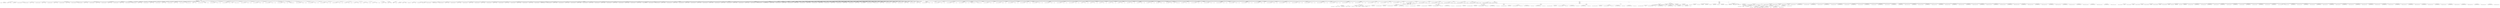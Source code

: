 digraph G {	
ranksep=.25;
	0 [label="MODULE"];
	1 [label="IDENTIFIERS:port_bus_2to1_1"];
	0 -> 1;
	2 [label="VAR_DECLARE_LIST"];
	0 -> 2;
	3 [label="VAR_DECLARE  INPUT PORT"];
	2 -> 3;
	4 [label="VAR_DECLARE  INPUT"];
	3 -> 4;
	5 [label="IDENTIFIERS:clk"];
	4 -> 5;
	16 [label="VAR_DECLARE  OUTPUT PORT"];
	2 -> 16;
	17 [label="VAR_DECLARE  OUTPUT"];
	16 -> 17;
	18 [label="IDENTIFIERS:vidin_addr_reg"];
	17 -> 18;
	19 [label="NUMBERS DEC:18"];
	17 -> 19;
	20 [label="NUMBERS DEC:0"];
	17 -> 20;
	29 [label="VAR_DECLARE  OUTPUT PORT"];
	2 -> 29;
	30 [label="VAR_DECLARE  OUTPUT"];
	29 -> 30;
	31 [label="IDENTIFIERS:svid_comp_switch"];
	30 -> 31;
	42 [label="VAR_DECLARE  OUTPUT PORT"];
	2 -> 42;
	43 [label="VAR_DECLARE  OUTPUT"];
	42 -> 43;
	44 [label="IDENTIFIERS:vidin_new_data_scld_1_2to3_left"];
	43 -> 44;
	55 [label="VAR_DECLARE  OUTPUT PORT"];
	2 -> 55;
	56 [label="VAR_DECLARE  OUTPUT"];
	55 -> 56;
	57 [label="IDENTIFIERS:vidin_data_reg_scld_1_2to3_left_rp"];
	56 -> 57;
	58 [label="NUMBERS DEC:15"];
	56 -> 58;
	59 [label="NUMBERS DEC:0"];
	56 -> 59;
	68 [label="VAR_DECLARE  OUTPUT PORT"];
	2 -> 68;
	69 [label="VAR_DECLARE  OUTPUT"];
	68 -> 69;
	70 [label="IDENTIFIERS:vidin_data_reg_scld_1_2to3_left_ip"];
	69 -> 70;
	71 [label="NUMBERS DEC:15"];
	69 -> 71;
	72 [label="NUMBERS DEC:0"];
	69 -> 72;
	81 [label="VAR_DECLARE  OUTPUT PORT"];
	2 -> 81;
	82 [label="VAR_DECLARE  OUTPUT"];
	81 -> 82;
	83 [label="IDENTIFIERS:vidin_data_reg_scld_1_2to3_left_rn"];
	82 -> 83;
	84 [label="NUMBERS DEC:15"];
	82 -> 84;
	85 [label="NUMBERS DEC:0"];
	82 -> 85;
	94 [label="VAR_DECLARE  OUTPUT PORT"];
	2 -> 94;
	95 [label="VAR_DECLARE  OUTPUT"];
	94 -> 95;
	96 [label="IDENTIFIERS:vidin_data_reg_scld_1_2to3_left_in"];
	95 -> 96;
	97 [label="NUMBERS DEC:15"];
	95 -> 97;
	98 [label="NUMBERS DEC:0"];
	95 -> 98;
	107 [label="VAR_DECLARE  OUTPUT PORT"];
	2 -> 107;
	108 [label="VAR_DECLARE  OUTPUT"];
	107 -> 108;
	109 [label="IDENTIFIERS:vidin_new_data_scld_2_2to3_left"];
	108 -> 109;
	120 [label="VAR_DECLARE  OUTPUT PORT"];
	2 -> 120;
	121 [label="VAR_DECLARE  OUTPUT"];
	120 -> 121;
	122 [label="IDENTIFIERS:vidin_data_reg_scld_2_2to3_left_rp"];
	121 -> 122;
	123 [label="NUMBERS DEC:15"];
	121 -> 123;
	124 [label="NUMBERS DEC:0"];
	121 -> 124;
	133 [label="VAR_DECLARE  OUTPUT PORT"];
	2 -> 133;
	134 [label="VAR_DECLARE  OUTPUT"];
	133 -> 134;
	135 [label="IDENTIFIERS:vidin_data_reg_scld_2_2to3_left_ip"];
	134 -> 135;
	136 [label="NUMBERS DEC:15"];
	134 -> 136;
	137 [label="NUMBERS DEC:0"];
	134 -> 137;
	146 [label="VAR_DECLARE  OUTPUT PORT"];
	2 -> 146;
	147 [label="VAR_DECLARE  OUTPUT"];
	146 -> 147;
	148 [label="IDENTIFIERS:vidin_data_reg_scld_2_2to3_left_rn"];
	147 -> 148;
	149 [label="NUMBERS DEC:15"];
	147 -> 149;
	150 [label="NUMBERS DEC:0"];
	147 -> 150;
	159 [label="VAR_DECLARE  OUTPUT PORT"];
	2 -> 159;
	160 [label="VAR_DECLARE  OUTPUT"];
	159 -> 160;
	161 [label="IDENTIFIERS:vidin_data_reg_scld_2_2to3_left_in"];
	160 -> 161;
	162 [label="NUMBERS DEC:15"];
	160 -> 162;
	163 [label="NUMBERS DEC:0"];
	160 -> 163;
	172 [label="VAR_DECLARE  OUTPUT PORT"];
	2 -> 172;
	173 [label="VAR_DECLARE  OUTPUT"];
	172 -> 173;
	174 [label="IDENTIFIERS:vidin_new_data_scld_4_2to3_left"];
	173 -> 174;
	185 [label="VAR_DECLARE  OUTPUT PORT"];
	2 -> 185;
	186 [label="VAR_DECLARE  OUTPUT"];
	185 -> 186;
	187 [label="IDENTIFIERS:vidin_data_reg_scld_4_2to3_left_rp"];
	186 -> 187;
	188 [label="NUMBERS DEC:15"];
	186 -> 188;
	189 [label="NUMBERS DEC:0"];
	186 -> 189;
	198 [label="VAR_DECLARE  OUTPUT PORT"];
	2 -> 198;
	199 [label="VAR_DECLARE  OUTPUT"];
	198 -> 199;
	200 [label="IDENTIFIERS:vidin_data_reg_scld_4_2to3_left_ip"];
	199 -> 200;
	201 [label="NUMBERS DEC:15"];
	199 -> 201;
	202 [label="NUMBERS DEC:0"];
	199 -> 202;
	211 [label="VAR_DECLARE  OUTPUT PORT"];
	2 -> 211;
	212 [label="VAR_DECLARE  OUTPUT"];
	211 -> 212;
	213 [label="IDENTIFIERS:vidin_data_reg_scld_4_2to3_left_rn"];
	212 -> 213;
	214 [label="NUMBERS DEC:15"];
	212 -> 214;
	215 [label="NUMBERS DEC:0"];
	212 -> 215;
	224 [label="VAR_DECLARE  OUTPUT PORT"];
	2 -> 224;
	225 [label="VAR_DECLARE  OUTPUT"];
	224 -> 225;
	226 [label="IDENTIFIERS:vidin_data_reg_scld_4_2to3_left_in"];
	225 -> 226;
	227 [label="NUMBERS DEC:15"];
	225 -> 227;
	228 [label="NUMBERS DEC:0"];
	225 -> 228;
	237 [label="VAR_DECLARE  OUTPUT PORT"];
	2 -> 237;
	238 [label="VAR_DECLARE  OUTPUT"];
	237 -> 238;
	239 [label="IDENTIFIERS:vidin_new_data_scld_1_2to3_right"];
	238 -> 239;
	250 [label="VAR_DECLARE  OUTPUT PORT"];
	2 -> 250;
	251 [label="VAR_DECLARE  OUTPUT"];
	250 -> 251;
	252 [label="IDENTIFIERS:vidin_data_reg_scld_1_2to3_right_rp"];
	251 -> 252;
	253 [label="NUMBERS DEC:15"];
	251 -> 253;
	254 [label="NUMBERS DEC:0"];
	251 -> 254;
	263 [label="VAR_DECLARE  OUTPUT PORT"];
	2 -> 263;
	264 [label="VAR_DECLARE  OUTPUT"];
	263 -> 264;
	265 [label="IDENTIFIERS:vidin_data_reg_scld_1_2to3_right_ip"];
	264 -> 265;
	266 [label="NUMBERS DEC:15"];
	264 -> 266;
	267 [label="NUMBERS DEC:0"];
	264 -> 267;
	276 [label="VAR_DECLARE  OUTPUT PORT"];
	2 -> 276;
	277 [label="VAR_DECLARE  OUTPUT"];
	276 -> 277;
	278 [label="IDENTIFIERS:vidin_data_reg_scld_1_2to3_right_rn"];
	277 -> 278;
	279 [label="NUMBERS DEC:15"];
	277 -> 279;
	280 [label="NUMBERS DEC:0"];
	277 -> 280;
	289 [label="VAR_DECLARE  OUTPUT PORT"];
	2 -> 289;
	290 [label="VAR_DECLARE  OUTPUT"];
	289 -> 290;
	291 [label="IDENTIFIERS:vidin_data_reg_scld_1_2to3_right_in"];
	290 -> 291;
	292 [label="NUMBERS DEC:15"];
	290 -> 292;
	293 [label="NUMBERS DEC:0"];
	290 -> 293;
	302 [label="VAR_DECLARE  OUTPUT PORT"];
	2 -> 302;
	303 [label="VAR_DECLARE  OUTPUT"];
	302 -> 303;
	304 [label="IDENTIFIERS:vidin_new_data_scld_2_2to3_right"];
	303 -> 304;
	315 [label="VAR_DECLARE  OUTPUT PORT"];
	2 -> 315;
	316 [label="VAR_DECLARE  OUTPUT"];
	315 -> 316;
	317 [label="IDENTIFIERS:vidin_data_reg_scld_2_2to3_right_rp"];
	316 -> 317;
	318 [label="NUMBERS DEC:15"];
	316 -> 318;
	319 [label="NUMBERS DEC:0"];
	316 -> 319;
	328 [label="VAR_DECLARE  OUTPUT PORT"];
	2 -> 328;
	329 [label="VAR_DECLARE  OUTPUT"];
	328 -> 329;
	330 [label="IDENTIFIERS:vidin_data_reg_scld_2_2to3_right_ip"];
	329 -> 330;
	331 [label="NUMBERS DEC:15"];
	329 -> 331;
	332 [label="NUMBERS DEC:0"];
	329 -> 332;
	341 [label="VAR_DECLARE  OUTPUT PORT"];
	2 -> 341;
	342 [label="VAR_DECLARE  OUTPUT"];
	341 -> 342;
	343 [label="IDENTIFIERS:vidin_data_reg_scld_2_2to3_right_rn"];
	342 -> 343;
	344 [label="NUMBERS DEC:15"];
	342 -> 344;
	345 [label="NUMBERS DEC:0"];
	342 -> 345;
	354 [label="VAR_DECLARE  OUTPUT PORT"];
	2 -> 354;
	355 [label="VAR_DECLARE  OUTPUT"];
	354 -> 355;
	356 [label="IDENTIFIERS:vidin_data_reg_scld_2_2to3_right_in"];
	355 -> 356;
	357 [label="NUMBERS DEC:15"];
	355 -> 357;
	358 [label="NUMBERS DEC:0"];
	355 -> 358;
	367 [label="VAR_DECLARE  OUTPUT PORT"];
	2 -> 367;
	368 [label="VAR_DECLARE  OUTPUT"];
	367 -> 368;
	369 [label="IDENTIFIERS:vidin_new_data_scld_4_2to3_right"];
	368 -> 369;
	380 [label="VAR_DECLARE  OUTPUT PORT"];
	2 -> 380;
	381 [label="VAR_DECLARE  OUTPUT"];
	380 -> 381;
	382 [label="IDENTIFIERS:vidin_data_reg_scld_4_2to3_right_rp"];
	381 -> 382;
	383 [label="NUMBERS DEC:15"];
	381 -> 383;
	384 [label="NUMBERS DEC:0"];
	381 -> 384;
	393 [label="VAR_DECLARE  OUTPUT PORT"];
	2 -> 393;
	394 [label="VAR_DECLARE  OUTPUT"];
	393 -> 394;
	395 [label="IDENTIFIERS:vidin_data_reg_scld_4_2to3_right_ip"];
	394 -> 395;
	396 [label="NUMBERS DEC:15"];
	394 -> 396;
	397 [label="NUMBERS DEC:0"];
	394 -> 397;
	406 [label="VAR_DECLARE  OUTPUT PORT"];
	2 -> 406;
	407 [label="VAR_DECLARE  OUTPUT"];
	406 -> 407;
	408 [label="IDENTIFIERS:vidin_data_reg_scld_4_2to3_right_rn"];
	407 -> 408;
	409 [label="NUMBERS DEC:15"];
	407 -> 409;
	410 [label="NUMBERS DEC:0"];
	407 -> 410;
	419 [label="VAR_DECLARE  OUTPUT PORT"];
	2 -> 419;
	420 [label="VAR_DECLARE  OUTPUT"];
	419 -> 420;
	421 [label="IDENTIFIERS:vidin_data_reg_scld_4_2to3_right_in"];
	420 -> 421;
	422 [label="NUMBERS DEC:15"];
	420 -> 422;
	423 [label="NUMBERS DEC:0"];
	420 -> 423;
	432 [label="VAR_DECLARE  INPUT PORT"];
	2 -> 432;
	433 [label="VAR_DECLARE  INPUT"];
	432 -> 433;
	434 [label="IDENTIFIERS:bus_word_3"];
	433 -> 434;
	435 [label="NUMBERS DEC:15"];
	433 -> 435;
	436 [label="NUMBERS DEC:0"];
	433 -> 436;
	445 [label="VAR_DECLARE  INPUT PORT"];
	2 -> 445;
	446 [label="VAR_DECLARE  INPUT"];
	445 -> 446;
	447 [label="IDENTIFIERS:bus_word_4"];
	446 -> 447;
	448 [label="NUMBERS DEC:15"];
	446 -> 448;
	449 [label="NUMBERS DEC:0"];
	446 -> 449;
	458 [label="VAR_DECLARE  INPUT PORT"];
	2 -> 458;
	459 [label="VAR_DECLARE  INPUT"];
	458 -> 459;
	460 [label="IDENTIFIERS:bus_word_5"];
	459 -> 460;
	461 [label="NUMBERS DEC:15"];
	459 -> 461;
	462 [label="NUMBERS DEC:0"];
	459 -> 462;
	471 [label="VAR_DECLARE  INPUT PORT"];
	2 -> 471;
	472 [label="VAR_DECLARE  INPUT"];
	471 -> 472;
	473 [label="IDENTIFIERS:bus_word_6"];
	472 -> 473;
	474 [label="NUMBERS DEC:15"];
	472 -> 474;
	475 [label="NUMBERS DEC:0"];
	472 -> 475;
	484 [label="VAR_DECLARE  INPUT PORT"];
	2 -> 484;
	485 [label="VAR_DECLARE  INPUT"];
	484 -> 485;
	486 [label="IDENTIFIERS:counter_out"];
	485 -> 486;
	487 [label="NUMBERS DEC:2"];
	485 -> 487;
	488 [label="NUMBERS DEC:0"];
	485 -> 488;
	497 [label="VAR_DECLARE  INPUT PORT"];
	2 -> 497;
	498 [label="VAR_DECLARE  INPUT"];
	497 -> 498;
	499 [label="IDENTIFIERS:rst"];
	498 -> 499;
	510 [label="MODULE_ITEMS"];
	0 -> 510;
	511 [label="VAR_DECLARE_LIST"];
	510 -> 511;
	512 [label="VAR_DECLARE  INPUT"];
	511 -> 512;
	513 [label="IDENTIFIERS:clk"];
	512 -> 513;
	519 [label="VAR_DECLARE_LIST"];
	510 -> 519;
	520 [label="VAR_DECLARE  INPUT"];
	519 -> 520;
	521 [label="IDENTIFIERS:rst"];
	520 -> 521;
	527 [label="VAR_DECLARE_LIST"];
	510 -> 527;
	528 [label="VAR_DECLARE  OUTPUT"];
	527 -> 528;
	529 [label="IDENTIFIERS:vidin_addr_reg"];
	528 -> 529;
	530 [label="NUMBERS DEC:18"];
	528 -> 530;
	531 [label="NUMBERS DEC:0"];
	528 -> 531;
	535 [label="VAR_DECLARE_LIST"];
	510 -> 535;
	536 [label="VAR_DECLARE  REG"];
	535 -> 536;
	537 [label="IDENTIFIERS:vidin_addr_reg"];
	536 -> 537;
	538 [label="NUMBERS DEC:18"];
	536 -> 538;
	539 [label="NUMBERS DEC:0"];
	536 -> 539;
	543 [label="VAR_DECLARE_LIST"];
	510 -> 543;
	544 [label="VAR_DECLARE  OUTPUT"];
	543 -> 544;
	545 [label="IDENTIFIERS:svid_comp_switch"];
	544 -> 545;
	551 [label="VAR_DECLARE_LIST"];
	510 -> 551;
	552 [label="VAR_DECLARE  REG"];
	551 -> 552;
	553 [label="IDENTIFIERS:svid_comp_switch"];
	552 -> 553;
	559 [label="VAR_DECLARE_LIST"];
	510 -> 559;
	560 [label="VAR_DECLARE  OUTPUT"];
	559 -> 560;
	561 [label="IDENTIFIERS:vidin_new_data_scld_1_2to3_left"];
	560 -> 561;
	567 [label="VAR_DECLARE_LIST"];
	510 -> 567;
	568 [label="VAR_DECLARE  REG"];
	567 -> 568;
	569 [label="IDENTIFIERS:vidin_new_data_scld_1_2to3_left"];
	568 -> 569;
	575 [label="VAR_DECLARE_LIST"];
	510 -> 575;
	576 [label="VAR_DECLARE  OUTPUT"];
	575 -> 576;
	577 [label="IDENTIFIERS:vidin_data_reg_scld_1_2to3_left_rp"];
	576 -> 577;
	578 [label="NUMBERS DEC:15"];
	576 -> 578;
	579 [label="NUMBERS DEC:0"];
	576 -> 579;
	583 [label="VAR_DECLARE_LIST"];
	510 -> 583;
	584 [label="VAR_DECLARE  REG"];
	583 -> 584;
	585 [label="IDENTIFIERS:vidin_data_reg_scld_1_2to3_left_rp"];
	584 -> 585;
	586 [label="NUMBERS DEC:15"];
	584 -> 586;
	587 [label="NUMBERS DEC:0"];
	584 -> 587;
	591 [label="VAR_DECLARE_LIST"];
	510 -> 591;
	592 [label="VAR_DECLARE  OUTPUT"];
	591 -> 592;
	593 [label="IDENTIFIERS:vidin_data_reg_scld_1_2to3_left_ip"];
	592 -> 593;
	594 [label="NUMBERS DEC:15"];
	592 -> 594;
	595 [label="NUMBERS DEC:0"];
	592 -> 595;
	599 [label="VAR_DECLARE_LIST"];
	510 -> 599;
	600 [label="VAR_DECLARE  REG"];
	599 -> 600;
	601 [label="IDENTIFIERS:vidin_data_reg_scld_1_2to3_left_ip"];
	600 -> 601;
	602 [label="NUMBERS DEC:15"];
	600 -> 602;
	603 [label="NUMBERS DEC:0"];
	600 -> 603;
	607 [label="VAR_DECLARE_LIST"];
	510 -> 607;
	608 [label="VAR_DECLARE  OUTPUT"];
	607 -> 608;
	609 [label="IDENTIFIERS:vidin_data_reg_scld_1_2to3_left_rn"];
	608 -> 609;
	610 [label="NUMBERS DEC:15"];
	608 -> 610;
	611 [label="NUMBERS DEC:0"];
	608 -> 611;
	615 [label="VAR_DECLARE_LIST"];
	510 -> 615;
	616 [label="VAR_DECLARE  REG"];
	615 -> 616;
	617 [label="IDENTIFIERS:vidin_data_reg_scld_1_2to3_left_rn"];
	616 -> 617;
	618 [label="NUMBERS DEC:15"];
	616 -> 618;
	619 [label="NUMBERS DEC:0"];
	616 -> 619;
	623 [label="VAR_DECLARE_LIST"];
	510 -> 623;
	624 [label="VAR_DECLARE  OUTPUT"];
	623 -> 624;
	625 [label="IDENTIFIERS:vidin_data_reg_scld_1_2to3_left_in"];
	624 -> 625;
	626 [label="NUMBERS DEC:15"];
	624 -> 626;
	627 [label="NUMBERS DEC:0"];
	624 -> 627;
	631 [label="VAR_DECLARE_LIST"];
	510 -> 631;
	632 [label="VAR_DECLARE  REG"];
	631 -> 632;
	633 [label="IDENTIFIERS:vidin_data_reg_scld_1_2to3_left_in"];
	632 -> 633;
	634 [label="NUMBERS DEC:15"];
	632 -> 634;
	635 [label="NUMBERS DEC:0"];
	632 -> 635;
	639 [label="VAR_DECLARE_LIST"];
	510 -> 639;
	640 [label="VAR_DECLARE  OUTPUT"];
	639 -> 640;
	641 [label="IDENTIFIERS:vidin_new_data_scld_2_2to3_left"];
	640 -> 641;
	647 [label="VAR_DECLARE_LIST"];
	510 -> 647;
	648 [label="VAR_DECLARE  REG"];
	647 -> 648;
	649 [label="IDENTIFIERS:vidin_new_data_scld_2_2to3_left"];
	648 -> 649;
	655 [label="VAR_DECLARE_LIST"];
	510 -> 655;
	656 [label="VAR_DECLARE  OUTPUT"];
	655 -> 656;
	657 [label="IDENTIFIERS:vidin_data_reg_scld_2_2to3_left_rp"];
	656 -> 657;
	658 [label="NUMBERS DEC:15"];
	656 -> 658;
	659 [label="NUMBERS DEC:0"];
	656 -> 659;
	663 [label="VAR_DECLARE_LIST"];
	510 -> 663;
	664 [label="VAR_DECLARE  REG"];
	663 -> 664;
	665 [label="IDENTIFIERS:vidin_data_reg_scld_2_2to3_left_rp"];
	664 -> 665;
	666 [label="NUMBERS DEC:15"];
	664 -> 666;
	667 [label="NUMBERS DEC:0"];
	664 -> 667;
	671 [label="VAR_DECLARE_LIST"];
	510 -> 671;
	672 [label="VAR_DECLARE  OUTPUT"];
	671 -> 672;
	673 [label="IDENTIFIERS:vidin_data_reg_scld_2_2to3_left_ip"];
	672 -> 673;
	674 [label="NUMBERS DEC:15"];
	672 -> 674;
	675 [label="NUMBERS DEC:0"];
	672 -> 675;
	679 [label="VAR_DECLARE_LIST"];
	510 -> 679;
	680 [label="VAR_DECLARE  REG"];
	679 -> 680;
	681 [label="IDENTIFIERS:vidin_data_reg_scld_2_2to3_left_ip"];
	680 -> 681;
	682 [label="NUMBERS DEC:15"];
	680 -> 682;
	683 [label="NUMBERS DEC:0"];
	680 -> 683;
	687 [label="VAR_DECLARE_LIST"];
	510 -> 687;
	688 [label="VAR_DECLARE  OUTPUT"];
	687 -> 688;
	689 [label="IDENTIFIERS:vidin_data_reg_scld_2_2to3_left_rn"];
	688 -> 689;
	690 [label="NUMBERS DEC:15"];
	688 -> 690;
	691 [label="NUMBERS DEC:0"];
	688 -> 691;
	695 [label="VAR_DECLARE_LIST"];
	510 -> 695;
	696 [label="VAR_DECLARE  REG"];
	695 -> 696;
	697 [label="IDENTIFIERS:vidin_data_reg_scld_2_2to3_left_rn"];
	696 -> 697;
	698 [label="NUMBERS DEC:15"];
	696 -> 698;
	699 [label="NUMBERS DEC:0"];
	696 -> 699;
	703 [label="VAR_DECLARE_LIST"];
	510 -> 703;
	704 [label="VAR_DECLARE  OUTPUT"];
	703 -> 704;
	705 [label="IDENTIFIERS:vidin_data_reg_scld_2_2to3_left_in"];
	704 -> 705;
	706 [label="NUMBERS DEC:15"];
	704 -> 706;
	707 [label="NUMBERS DEC:0"];
	704 -> 707;
	711 [label="VAR_DECLARE_LIST"];
	510 -> 711;
	712 [label="VAR_DECLARE  REG"];
	711 -> 712;
	713 [label="IDENTIFIERS:vidin_data_reg_scld_2_2to3_left_in"];
	712 -> 713;
	714 [label="NUMBERS DEC:15"];
	712 -> 714;
	715 [label="NUMBERS DEC:0"];
	712 -> 715;
	719 [label="VAR_DECLARE_LIST"];
	510 -> 719;
	720 [label="VAR_DECLARE  OUTPUT"];
	719 -> 720;
	721 [label="IDENTIFIERS:vidin_new_data_scld_4_2to3_left"];
	720 -> 721;
	727 [label="VAR_DECLARE_LIST"];
	510 -> 727;
	728 [label="VAR_DECLARE  REG"];
	727 -> 728;
	729 [label="IDENTIFIERS:vidin_new_data_scld_4_2to3_left"];
	728 -> 729;
	735 [label="VAR_DECLARE_LIST"];
	510 -> 735;
	736 [label="VAR_DECLARE  OUTPUT"];
	735 -> 736;
	737 [label="IDENTIFIERS:vidin_data_reg_scld_4_2to3_left_rp"];
	736 -> 737;
	738 [label="NUMBERS DEC:15"];
	736 -> 738;
	739 [label="NUMBERS DEC:0"];
	736 -> 739;
	743 [label="VAR_DECLARE_LIST"];
	510 -> 743;
	744 [label="VAR_DECLARE  REG"];
	743 -> 744;
	745 [label="IDENTIFIERS:vidin_data_reg_scld_4_2to3_left_rp"];
	744 -> 745;
	746 [label="NUMBERS DEC:15"];
	744 -> 746;
	747 [label="NUMBERS DEC:0"];
	744 -> 747;
	751 [label="VAR_DECLARE_LIST"];
	510 -> 751;
	752 [label="VAR_DECLARE  OUTPUT"];
	751 -> 752;
	753 [label="IDENTIFIERS:vidin_data_reg_scld_4_2to3_left_ip"];
	752 -> 753;
	754 [label="NUMBERS DEC:15"];
	752 -> 754;
	755 [label="NUMBERS DEC:0"];
	752 -> 755;
	759 [label="VAR_DECLARE_LIST"];
	510 -> 759;
	760 [label="VAR_DECLARE  REG"];
	759 -> 760;
	761 [label="IDENTIFIERS:vidin_data_reg_scld_4_2to3_left_ip"];
	760 -> 761;
	762 [label="NUMBERS DEC:15"];
	760 -> 762;
	763 [label="NUMBERS DEC:0"];
	760 -> 763;
	767 [label="VAR_DECLARE_LIST"];
	510 -> 767;
	768 [label="VAR_DECLARE  OUTPUT"];
	767 -> 768;
	769 [label="IDENTIFIERS:vidin_data_reg_scld_4_2to3_left_rn"];
	768 -> 769;
	770 [label="NUMBERS DEC:15"];
	768 -> 770;
	771 [label="NUMBERS DEC:0"];
	768 -> 771;
	775 [label="VAR_DECLARE_LIST"];
	510 -> 775;
	776 [label="VAR_DECLARE  REG"];
	775 -> 776;
	777 [label="IDENTIFIERS:vidin_data_reg_scld_4_2to3_left_rn"];
	776 -> 777;
	778 [label="NUMBERS DEC:15"];
	776 -> 778;
	779 [label="NUMBERS DEC:0"];
	776 -> 779;
	783 [label="VAR_DECLARE_LIST"];
	510 -> 783;
	784 [label="VAR_DECLARE  OUTPUT"];
	783 -> 784;
	785 [label="IDENTIFIERS:vidin_data_reg_scld_4_2to3_left_in"];
	784 -> 785;
	786 [label="NUMBERS DEC:15"];
	784 -> 786;
	787 [label="NUMBERS DEC:0"];
	784 -> 787;
	791 [label="VAR_DECLARE_LIST"];
	510 -> 791;
	792 [label="VAR_DECLARE  REG"];
	791 -> 792;
	793 [label="IDENTIFIERS:vidin_data_reg_scld_4_2to3_left_in"];
	792 -> 793;
	794 [label="NUMBERS DEC:15"];
	792 -> 794;
	795 [label="NUMBERS DEC:0"];
	792 -> 795;
	799 [label="VAR_DECLARE_LIST"];
	510 -> 799;
	800 [label="VAR_DECLARE  OUTPUT"];
	799 -> 800;
	801 [label="IDENTIFIERS:vidin_new_data_scld_1_2to3_right"];
	800 -> 801;
	807 [label="VAR_DECLARE_LIST"];
	510 -> 807;
	808 [label="VAR_DECLARE  REG"];
	807 -> 808;
	809 [label="IDENTIFIERS:vidin_new_data_scld_1_2to3_right"];
	808 -> 809;
	815 [label="VAR_DECLARE_LIST"];
	510 -> 815;
	816 [label="VAR_DECLARE  OUTPUT"];
	815 -> 816;
	817 [label="IDENTIFIERS:vidin_data_reg_scld_1_2to3_right_rp"];
	816 -> 817;
	818 [label="NUMBERS DEC:15"];
	816 -> 818;
	819 [label="NUMBERS DEC:0"];
	816 -> 819;
	823 [label="VAR_DECLARE_LIST"];
	510 -> 823;
	824 [label="VAR_DECLARE  REG"];
	823 -> 824;
	825 [label="IDENTIFIERS:vidin_data_reg_scld_1_2to3_right_rp"];
	824 -> 825;
	826 [label="NUMBERS DEC:15"];
	824 -> 826;
	827 [label="NUMBERS DEC:0"];
	824 -> 827;
	831 [label="VAR_DECLARE_LIST"];
	510 -> 831;
	832 [label="VAR_DECLARE  OUTPUT"];
	831 -> 832;
	833 [label="IDENTIFIERS:vidin_data_reg_scld_1_2to3_right_ip"];
	832 -> 833;
	834 [label="NUMBERS DEC:15"];
	832 -> 834;
	835 [label="NUMBERS DEC:0"];
	832 -> 835;
	839 [label="VAR_DECLARE_LIST"];
	510 -> 839;
	840 [label="VAR_DECLARE  REG"];
	839 -> 840;
	841 [label="IDENTIFIERS:vidin_data_reg_scld_1_2to3_right_ip"];
	840 -> 841;
	842 [label="NUMBERS DEC:15"];
	840 -> 842;
	843 [label="NUMBERS DEC:0"];
	840 -> 843;
	847 [label="VAR_DECLARE_LIST"];
	510 -> 847;
	848 [label="VAR_DECLARE  OUTPUT"];
	847 -> 848;
	849 [label="IDENTIFIERS:vidin_data_reg_scld_1_2to3_right_rn"];
	848 -> 849;
	850 [label="NUMBERS DEC:15"];
	848 -> 850;
	851 [label="NUMBERS DEC:0"];
	848 -> 851;
	855 [label="VAR_DECLARE_LIST"];
	510 -> 855;
	856 [label="VAR_DECLARE  REG"];
	855 -> 856;
	857 [label="IDENTIFIERS:vidin_data_reg_scld_1_2to3_right_rn"];
	856 -> 857;
	858 [label="NUMBERS DEC:15"];
	856 -> 858;
	859 [label="NUMBERS DEC:0"];
	856 -> 859;
	863 [label="VAR_DECLARE_LIST"];
	510 -> 863;
	864 [label="VAR_DECLARE  OUTPUT"];
	863 -> 864;
	865 [label="IDENTIFIERS:vidin_data_reg_scld_1_2to3_right_in"];
	864 -> 865;
	866 [label="NUMBERS DEC:15"];
	864 -> 866;
	867 [label="NUMBERS DEC:0"];
	864 -> 867;
	871 [label="VAR_DECLARE_LIST"];
	510 -> 871;
	872 [label="VAR_DECLARE  REG"];
	871 -> 872;
	873 [label="IDENTIFIERS:vidin_data_reg_scld_1_2to3_right_in"];
	872 -> 873;
	874 [label="NUMBERS DEC:15"];
	872 -> 874;
	875 [label="NUMBERS DEC:0"];
	872 -> 875;
	879 [label="VAR_DECLARE_LIST"];
	510 -> 879;
	880 [label="VAR_DECLARE  OUTPUT"];
	879 -> 880;
	881 [label="IDENTIFIERS:vidin_new_data_scld_2_2to3_right"];
	880 -> 881;
	887 [label="VAR_DECLARE_LIST"];
	510 -> 887;
	888 [label="VAR_DECLARE  REG"];
	887 -> 888;
	889 [label="IDENTIFIERS:vidin_new_data_scld_2_2to3_right"];
	888 -> 889;
	895 [label="VAR_DECLARE_LIST"];
	510 -> 895;
	896 [label="VAR_DECLARE  OUTPUT"];
	895 -> 896;
	897 [label="IDENTIFIERS:vidin_data_reg_scld_2_2to3_right_rp"];
	896 -> 897;
	898 [label="NUMBERS DEC:15"];
	896 -> 898;
	899 [label="NUMBERS DEC:0"];
	896 -> 899;
	903 [label="VAR_DECLARE_LIST"];
	510 -> 903;
	904 [label="VAR_DECLARE  REG"];
	903 -> 904;
	905 [label="IDENTIFIERS:vidin_data_reg_scld_2_2to3_right_rp"];
	904 -> 905;
	906 [label="NUMBERS DEC:15"];
	904 -> 906;
	907 [label="NUMBERS DEC:0"];
	904 -> 907;
	911 [label="VAR_DECLARE_LIST"];
	510 -> 911;
	912 [label="VAR_DECLARE  OUTPUT"];
	911 -> 912;
	913 [label="IDENTIFIERS:vidin_data_reg_scld_2_2to3_right_ip"];
	912 -> 913;
	914 [label="NUMBERS DEC:15"];
	912 -> 914;
	915 [label="NUMBERS DEC:0"];
	912 -> 915;
	919 [label="VAR_DECLARE_LIST"];
	510 -> 919;
	920 [label="VAR_DECLARE  REG"];
	919 -> 920;
	921 [label="IDENTIFIERS:vidin_data_reg_scld_2_2to3_right_ip"];
	920 -> 921;
	922 [label="NUMBERS DEC:15"];
	920 -> 922;
	923 [label="NUMBERS DEC:0"];
	920 -> 923;
	927 [label="VAR_DECLARE_LIST"];
	510 -> 927;
	928 [label="VAR_DECLARE  OUTPUT"];
	927 -> 928;
	929 [label="IDENTIFIERS:vidin_data_reg_scld_2_2to3_right_rn"];
	928 -> 929;
	930 [label="NUMBERS DEC:15"];
	928 -> 930;
	931 [label="NUMBERS DEC:0"];
	928 -> 931;
	935 [label="VAR_DECLARE_LIST"];
	510 -> 935;
	936 [label="VAR_DECLARE  REG"];
	935 -> 936;
	937 [label="IDENTIFIERS:vidin_data_reg_scld_2_2to3_right_rn"];
	936 -> 937;
	938 [label="NUMBERS DEC:15"];
	936 -> 938;
	939 [label="NUMBERS DEC:0"];
	936 -> 939;
	943 [label="VAR_DECLARE_LIST"];
	510 -> 943;
	944 [label="VAR_DECLARE  OUTPUT"];
	943 -> 944;
	945 [label="IDENTIFIERS:vidin_data_reg_scld_2_2to3_right_in"];
	944 -> 945;
	946 [label="NUMBERS DEC:15"];
	944 -> 946;
	947 [label="NUMBERS DEC:0"];
	944 -> 947;
	951 [label="VAR_DECLARE_LIST"];
	510 -> 951;
	952 [label="VAR_DECLARE  REG"];
	951 -> 952;
	953 [label="IDENTIFIERS:vidin_data_reg_scld_2_2to3_right_in"];
	952 -> 953;
	954 [label="NUMBERS DEC:15"];
	952 -> 954;
	955 [label="NUMBERS DEC:0"];
	952 -> 955;
	959 [label="VAR_DECLARE_LIST"];
	510 -> 959;
	960 [label="VAR_DECLARE  OUTPUT"];
	959 -> 960;
	961 [label="IDENTIFIERS:vidin_new_data_scld_4_2to3_right"];
	960 -> 961;
	967 [label="VAR_DECLARE_LIST"];
	510 -> 967;
	968 [label="VAR_DECLARE  REG"];
	967 -> 968;
	969 [label="IDENTIFIERS:vidin_new_data_scld_4_2to3_right"];
	968 -> 969;
	975 [label="VAR_DECLARE_LIST"];
	510 -> 975;
	976 [label="VAR_DECLARE  OUTPUT"];
	975 -> 976;
	977 [label="IDENTIFIERS:vidin_data_reg_scld_4_2to3_right_rp"];
	976 -> 977;
	978 [label="NUMBERS DEC:15"];
	976 -> 978;
	979 [label="NUMBERS DEC:0"];
	976 -> 979;
	983 [label="VAR_DECLARE_LIST"];
	510 -> 983;
	984 [label="VAR_DECLARE  REG"];
	983 -> 984;
	985 [label="IDENTIFIERS:vidin_data_reg_scld_4_2to3_right_rp"];
	984 -> 985;
	986 [label="NUMBERS DEC:15"];
	984 -> 986;
	987 [label="NUMBERS DEC:0"];
	984 -> 987;
	991 [label="VAR_DECLARE_LIST"];
	510 -> 991;
	992 [label="VAR_DECLARE  OUTPUT"];
	991 -> 992;
	993 [label="IDENTIFIERS:vidin_data_reg_scld_4_2to3_right_ip"];
	992 -> 993;
	994 [label="NUMBERS DEC:15"];
	992 -> 994;
	995 [label="NUMBERS DEC:0"];
	992 -> 995;
	999 [label="VAR_DECLARE_LIST"];
	510 -> 999;
	1000 [label="VAR_DECLARE  REG"];
	999 -> 1000;
	1001 [label="IDENTIFIERS:vidin_data_reg_scld_4_2to3_right_ip"];
	1000 -> 1001;
	1002 [label="NUMBERS DEC:15"];
	1000 -> 1002;
	1003 [label="NUMBERS DEC:0"];
	1000 -> 1003;
	1007 [label="VAR_DECLARE_LIST"];
	510 -> 1007;
	1008 [label="VAR_DECLARE  OUTPUT"];
	1007 -> 1008;
	1009 [label="IDENTIFIERS:vidin_data_reg_scld_4_2to3_right_rn"];
	1008 -> 1009;
	1010 [label="NUMBERS DEC:15"];
	1008 -> 1010;
	1011 [label="NUMBERS DEC:0"];
	1008 -> 1011;
	1015 [label="VAR_DECLARE_LIST"];
	510 -> 1015;
	1016 [label="VAR_DECLARE  REG"];
	1015 -> 1016;
	1017 [label="IDENTIFIERS:vidin_data_reg_scld_4_2to3_right_rn"];
	1016 -> 1017;
	1018 [label="NUMBERS DEC:15"];
	1016 -> 1018;
	1019 [label="NUMBERS DEC:0"];
	1016 -> 1019;
	1023 [label="VAR_DECLARE_LIST"];
	510 -> 1023;
	1024 [label="VAR_DECLARE  OUTPUT"];
	1023 -> 1024;
	1025 [label="IDENTIFIERS:vidin_data_reg_scld_4_2to3_right_in"];
	1024 -> 1025;
	1026 [label="NUMBERS DEC:15"];
	1024 -> 1026;
	1027 [label="NUMBERS DEC:0"];
	1024 -> 1027;
	1031 [label="VAR_DECLARE_LIST"];
	510 -> 1031;
	1032 [label="VAR_DECLARE  REG"];
	1031 -> 1032;
	1033 [label="IDENTIFIERS:vidin_data_reg_scld_4_2to3_right_in"];
	1032 -> 1033;
	1034 [label="NUMBERS DEC:15"];
	1032 -> 1034;
	1035 [label="NUMBERS DEC:0"];
	1032 -> 1035;
	1039 [label="VAR_DECLARE_LIST"];
	510 -> 1039;
	1040 [label="VAR_DECLARE  INPUT"];
	1039 -> 1040;
	1041 [label="IDENTIFIERS:bus_word_3"];
	1040 -> 1041;
	1042 [label="NUMBERS DEC:15"];
	1040 -> 1042;
	1043 [label="NUMBERS DEC:0"];
	1040 -> 1043;
	1047 [label="VAR_DECLARE_LIST"];
	510 -> 1047;
	1048 [label="VAR_DECLARE  INPUT"];
	1047 -> 1048;
	1049 [label="IDENTIFIERS:bus_word_4"];
	1048 -> 1049;
	1050 [label="NUMBERS DEC:15"];
	1048 -> 1050;
	1051 [label="NUMBERS DEC:0"];
	1048 -> 1051;
	1055 [label="VAR_DECLARE_LIST"];
	510 -> 1055;
	1056 [label="VAR_DECLARE  INPUT"];
	1055 -> 1056;
	1057 [label="IDENTIFIERS:bus_word_5"];
	1056 -> 1057;
	1058 [label="NUMBERS DEC:15"];
	1056 -> 1058;
	1059 [label="NUMBERS DEC:0"];
	1056 -> 1059;
	1063 [label="VAR_DECLARE_LIST"];
	510 -> 1063;
	1064 [label="VAR_DECLARE  INPUT"];
	1063 -> 1064;
	1065 [label="IDENTIFIERS:bus_word_6"];
	1064 -> 1065;
	1066 [label="NUMBERS DEC:15"];
	1064 -> 1066;
	1067 [label="NUMBERS DEC:0"];
	1064 -> 1067;
	1071 [label="VAR_DECLARE_LIST"];
	510 -> 1071;
	1072 [label="VAR_DECLARE  INPUT"];
	1071 -> 1072;
	1073 [label="IDENTIFIERS:counter_out"];
	1072 -> 1073;
	1074 [label="NUMBERS DEC:2"];
	1072 -> 1074;
	1075 [label="NUMBERS DEC:0"];
	1072 -> 1075;
	1079 [label="VAR_DECLARE_LIST"];
	510 -> 1079;
	1080 [label="VAR_DECLARE  REG"];
	1079 -> 1080;
	1081 [label="IDENTIFIERS:bus_word_3_tmp"];
	1080 -> 1081;
	1082 [label="NUMBERS DEC:15"];
	1080 -> 1082;
	1083 [label="NUMBERS DEC:0"];
	1080 -> 1083;
	1087 [label="VAR_DECLARE_LIST"];
	510 -> 1087;
	1088 [label="VAR_DECLARE  REG"];
	1087 -> 1088;
	1089 [label="IDENTIFIERS:bus_word_4_tmp"];
	1088 -> 1089;
	1090 [label="NUMBERS DEC:15"];
	1088 -> 1090;
	1091 [label="NUMBERS DEC:0"];
	1088 -> 1091;
	1095 [label="VAR_DECLARE_LIST"];
	510 -> 1095;
	1096 [label="VAR_DECLARE  REG"];
	1095 -> 1096;
	1097 [label="IDENTIFIERS:bus_word_5_tmp"];
	1096 -> 1097;
	1098 [label="NUMBERS DEC:15"];
	1096 -> 1098;
	1099 [label="NUMBERS DEC:0"];
	1096 -> 1099;
	1103 [label="VAR_DECLARE_LIST"];
	510 -> 1103;
	1104 [label="VAR_DECLARE  REG"];
	1103 -> 1104;
	1105 [label="IDENTIFIERS:bus_word_6_tmp"];
	1104 -> 1105;
	1106 [label="NUMBERS DEC:15"];
	1104 -> 1106;
	1107 [label="NUMBERS DEC:0"];
	1104 -> 1107;
	1111 [label="VAR_DECLARE_LIST"];
	510 -> 1111;
	1112 [label="VAR_DECLARE  REG"];
	1111 -> 1112;
	1113 [label="IDENTIFIERS:vidin_addr_reg_tmp"];
	1112 -> 1113;
	1114 [label="NUMBERS DEC:18"];
	1112 -> 1114;
	1115 [label="NUMBERS DEC:0"];
	1112 -> 1115;
	1119 [label="VAR_DECLARE_LIST"];
	510 -> 1119;
	1120 [label="VAR_DECLARE  REG"];
	1119 -> 1120;
	1121 [label="IDENTIFIERS:svid_comp_switch_tmp"];
	1120 -> 1121;
	1127 [label="VAR_DECLARE_LIST"];
	510 -> 1127;
	1128 [label="VAR_DECLARE  REG"];
	1127 -> 1128;
	1129 [label="IDENTIFIERS:counter_out_tmp"];
	1128 -> 1129;
	1130 [label="NUMBERS DEC:2"];
	1128 -> 1130;
	1131 [label="NUMBERS DEC:0"];
	1128 -> 1131;
	1135 [label="VAR_DECLARE_LIST"];
	510 -> 1135;
	1136 [label="VAR_DECLARE  REG"];
	1135 -> 1136;
	1137 [label="IDENTIFIERS:vidin_data_reg_scld_1_2to3_left_rp_tmp"];
	1136 -> 1137;
	1138 [label="NUMBERS DEC:15"];
	1136 -> 1138;
	1139 [label="NUMBERS DEC:0"];
	1136 -> 1139;
	1143 [label="VAR_DECLARE_LIST"];
	510 -> 1143;
	1144 [label="VAR_DECLARE  REG"];
	1143 -> 1144;
	1145 [label="IDENTIFIERS:vidin_data_reg_scld_1_2to3_left_ip_tmp"];
	1144 -> 1145;
	1146 [label="NUMBERS DEC:15"];
	1144 -> 1146;
	1147 [label="NUMBERS DEC:0"];
	1144 -> 1147;
	1151 [label="VAR_DECLARE_LIST"];
	510 -> 1151;
	1152 [label="VAR_DECLARE  REG"];
	1151 -> 1152;
	1153 [label="IDENTIFIERS:vidin_data_reg_scld_1_2to3_left_rn_tmp"];
	1152 -> 1153;
	1154 [label="NUMBERS DEC:15"];
	1152 -> 1154;
	1155 [label="NUMBERS DEC:0"];
	1152 -> 1155;
	1159 [label="VAR_DECLARE_LIST"];
	510 -> 1159;
	1160 [label="VAR_DECLARE  REG"];
	1159 -> 1160;
	1161 [label="IDENTIFIERS:vidin_data_reg_scld_1_2to3_left_in_tmp"];
	1160 -> 1161;
	1162 [label="NUMBERS DEC:15"];
	1160 -> 1162;
	1163 [label="NUMBERS DEC:0"];
	1160 -> 1163;
	1167 [label="VAR_DECLARE_LIST"];
	510 -> 1167;
	1168 [label="VAR_DECLARE  REG"];
	1167 -> 1168;
	1169 [label="IDENTIFIERS:vidin_data_reg_scld_2_2to3_left_rp_tmp"];
	1168 -> 1169;
	1170 [label="NUMBERS DEC:15"];
	1168 -> 1170;
	1171 [label="NUMBERS DEC:0"];
	1168 -> 1171;
	1175 [label="VAR_DECLARE_LIST"];
	510 -> 1175;
	1176 [label="VAR_DECLARE  REG"];
	1175 -> 1176;
	1177 [label="IDENTIFIERS:vidin_data_reg_scld_2_2to3_left_ip_tmp"];
	1176 -> 1177;
	1178 [label="NUMBERS DEC:15"];
	1176 -> 1178;
	1179 [label="NUMBERS DEC:0"];
	1176 -> 1179;
	1183 [label="VAR_DECLARE_LIST"];
	510 -> 1183;
	1184 [label="VAR_DECLARE  REG"];
	1183 -> 1184;
	1185 [label="IDENTIFIERS:vidin_data_reg_scld_2_2to3_left_rn_tmp"];
	1184 -> 1185;
	1186 [label="NUMBERS DEC:15"];
	1184 -> 1186;
	1187 [label="NUMBERS DEC:0"];
	1184 -> 1187;
	1191 [label="VAR_DECLARE_LIST"];
	510 -> 1191;
	1192 [label="VAR_DECLARE  REG"];
	1191 -> 1192;
	1193 [label="IDENTIFIERS:vidin_data_reg_scld_2_2to3_left_in_tmp"];
	1192 -> 1193;
	1194 [label="NUMBERS DEC:15"];
	1192 -> 1194;
	1195 [label="NUMBERS DEC:0"];
	1192 -> 1195;
	1199 [label="VAR_DECLARE_LIST"];
	510 -> 1199;
	1200 [label="VAR_DECLARE  REG"];
	1199 -> 1200;
	1201 [label="IDENTIFIERS:vidin_data_reg_scld_4_2to3_left_rp_tmp"];
	1200 -> 1201;
	1202 [label="NUMBERS DEC:15"];
	1200 -> 1202;
	1203 [label="NUMBERS DEC:0"];
	1200 -> 1203;
	1207 [label="VAR_DECLARE_LIST"];
	510 -> 1207;
	1208 [label="VAR_DECLARE  REG"];
	1207 -> 1208;
	1209 [label="IDENTIFIERS:vidin_data_reg_scld_4_2to3_left_ip_tmp"];
	1208 -> 1209;
	1210 [label="NUMBERS DEC:15"];
	1208 -> 1210;
	1211 [label="NUMBERS DEC:0"];
	1208 -> 1211;
	1215 [label="VAR_DECLARE_LIST"];
	510 -> 1215;
	1216 [label="VAR_DECLARE  REG"];
	1215 -> 1216;
	1217 [label="IDENTIFIERS:vidin_data_reg_scld_4_2to3_left_rn_tmp"];
	1216 -> 1217;
	1218 [label="NUMBERS DEC:15"];
	1216 -> 1218;
	1219 [label="NUMBERS DEC:0"];
	1216 -> 1219;
	1223 [label="VAR_DECLARE_LIST"];
	510 -> 1223;
	1224 [label="VAR_DECLARE  REG"];
	1223 -> 1224;
	1225 [label="IDENTIFIERS:vidin_data_reg_scld_4_2to3_left_in_tmp"];
	1224 -> 1225;
	1226 [label="NUMBERS DEC:15"];
	1224 -> 1226;
	1227 [label="NUMBERS DEC:0"];
	1224 -> 1227;
	1231 [label="VAR_DECLARE_LIST"];
	510 -> 1231;
	1232 [label="VAR_DECLARE  REG"];
	1231 -> 1232;
	1233 [label="IDENTIFIERS:vidin_data_reg_scld_1_2to3_right_rp_tmp"];
	1232 -> 1233;
	1234 [label="NUMBERS DEC:15"];
	1232 -> 1234;
	1235 [label="NUMBERS DEC:0"];
	1232 -> 1235;
	1239 [label="VAR_DECLARE_LIST"];
	510 -> 1239;
	1240 [label="VAR_DECLARE  REG"];
	1239 -> 1240;
	1241 [label="IDENTIFIERS:vidin_data_reg_scld_1_2to3_right_ip_tmp"];
	1240 -> 1241;
	1242 [label="NUMBERS DEC:15"];
	1240 -> 1242;
	1243 [label="NUMBERS DEC:0"];
	1240 -> 1243;
	1247 [label="VAR_DECLARE_LIST"];
	510 -> 1247;
	1248 [label="VAR_DECLARE  REG"];
	1247 -> 1248;
	1249 [label="IDENTIFIERS:vidin_data_reg_scld_1_2to3_right_rn_tmp"];
	1248 -> 1249;
	1250 [label="NUMBERS DEC:15"];
	1248 -> 1250;
	1251 [label="NUMBERS DEC:0"];
	1248 -> 1251;
	1255 [label="VAR_DECLARE_LIST"];
	510 -> 1255;
	1256 [label="VAR_DECLARE  REG"];
	1255 -> 1256;
	1257 [label="IDENTIFIERS:vidin_data_reg_scld_1_2to3_right_in_tmp"];
	1256 -> 1257;
	1258 [label="NUMBERS DEC:15"];
	1256 -> 1258;
	1259 [label="NUMBERS DEC:0"];
	1256 -> 1259;
	1263 [label="VAR_DECLARE_LIST"];
	510 -> 1263;
	1264 [label="VAR_DECLARE  REG"];
	1263 -> 1264;
	1265 [label="IDENTIFIERS:vidin_data_reg_scld_2_2to3_right_rp_tmp"];
	1264 -> 1265;
	1266 [label="NUMBERS DEC:15"];
	1264 -> 1266;
	1267 [label="NUMBERS DEC:0"];
	1264 -> 1267;
	1271 [label="VAR_DECLARE_LIST"];
	510 -> 1271;
	1272 [label="VAR_DECLARE  REG"];
	1271 -> 1272;
	1273 [label="IDENTIFIERS:vidin_data_reg_scld_2_2to3_right_ip_tmp"];
	1272 -> 1273;
	1274 [label="NUMBERS DEC:15"];
	1272 -> 1274;
	1275 [label="NUMBERS DEC:0"];
	1272 -> 1275;
	1279 [label="VAR_DECLARE_LIST"];
	510 -> 1279;
	1280 [label="VAR_DECLARE  REG"];
	1279 -> 1280;
	1281 [label="IDENTIFIERS:vidin_data_reg_scld_2_2to3_right_rn_tmp"];
	1280 -> 1281;
	1282 [label="NUMBERS DEC:15"];
	1280 -> 1282;
	1283 [label="NUMBERS DEC:0"];
	1280 -> 1283;
	1287 [label="VAR_DECLARE_LIST"];
	510 -> 1287;
	1288 [label="VAR_DECLARE  REG"];
	1287 -> 1288;
	1289 [label="IDENTIFIERS:vidin_data_reg_scld_2_2to3_right_in_tmp"];
	1288 -> 1289;
	1290 [label="NUMBERS DEC:15"];
	1288 -> 1290;
	1291 [label="NUMBERS DEC:0"];
	1288 -> 1291;
	1295 [label="VAR_DECLARE_LIST"];
	510 -> 1295;
	1296 [label="VAR_DECLARE  REG"];
	1295 -> 1296;
	1297 [label="IDENTIFIERS:vidin_data_reg_scld_4_2to3_right_rp_tmp"];
	1296 -> 1297;
	1298 [label="NUMBERS DEC:15"];
	1296 -> 1298;
	1299 [label="NUMBERS DEC:0"];
	1296 -> 1299;
	1303 [label="VAR_DECLARE_LIST"];
	510 -> 1303;
	1304 [label="VAR_DECLARE  REG"];
	1303 -> 1304;
	1305 [label="IDENTIFIERS:vidin_data_reg_scld_4_2to3_right_ip_tmp"];
	1304 -> 1305;
	1306 [label="NUMBERS DEC:15"];
	1304 -> 1306;
	1307 [label="NUMBERS DEC:0"];
	1304 -> 1307;
	1311 [label="VAR_DECLARE_LIST"];
	510 -> 1311;
	1312 [label="VAR_DECLARE  REG"];
	1311 -> 1312;
	1313 [label="IDENTIFIERS:vidin_data_reg_scld_4_2to3_right_rn_tmp"];
	1312 -> 1313;
	1314 [label="NUMBERS DEC:15"];
	1312 -> 1314;
	1315 [label="NUMBERS DEC:0"];
	1312 -> 1315;
	1319 [label="VAR_DECLARE_LIST"];
	510 -> 1319;
	1320 [label="VAR_DECLARE  REG"];
	1319 -> 1320;
	1321 [label="IDENTIFIERS:vidin_data_reg_scld_4_2to3_right_in_tmp"];
	1320 -> 1321;
	1322 [label="NUMBERS DEC:15"];
	1320 -> 1322;
	1323 [label="NUMBERS DEC:0"];
	1320 -> 1323;
	1327 [label="ALWAYS"];
	510 -> 1327;
	1328 [label="DELAY_CONTROL"];
	1327 -> 1328;
	1329 [label="POSEDGE"];
	1328 -> 1329;
	1330 [label="IDENTIFIERS:clk"];
	1329 -> 1330;
	1331 [label="BLOCK"];
	1327 -> 1331;
	1332 [label="CASE"];
	1331 -> 1332;
	1333 [label="RANGE_REF"];
	1332 -> 1333;
	1334 [label="IDENTIFIERS:counter_out_tmp"];
	1333 -> 1334;
	1335 [label="NUMBERS DEC:2"];
	1333 -> 1335;
	1336 [label="NUMBERS DEC:0"];
	1333 -> 1336;
	1337 [label="CASE_LIST"];
	1332 -> 1337;
	1338 [label="CASE_ITEM"];
	1337 -> 1338;
	1339 [label="NUMBERS BIN:001"];
	1338 -> 1339;
	1340 [label="BLOCK"];
	1338 -> 1340;
	1341 [label="NON_BLOCKING_STATEMENT"];
	1340 -> 1341;
	1342 [label="RANGE_REF"];
	1341 -> 1342;
	1343 [label="IDENTIFIERS:vidin_addr_reg_tmp"];
	1342 -> 1343;
	1344 [label="NUMBERS DEC:15"];
	1342 -> 1344;
	1345 [label="NUMBERS DEC:0"];
	1342 -> 1345;
	1346 [label="IDENTIFIERS:bus_word_3_tmp"];
	1341 -> 1346;
	1347 [label="NON_BLOCKING_STATEMENT"];
	1340 -> 1347;
	1348 [label="RANGE_REF"];
	1347 -> 1348;
	1349 [label="IDENTIFIERS:vidin_addr_reg_tmp"];
	1348 -> 1349;
	1350 [label="NUMBERS DEC:18"];
	1348 -> 1350;
	1351 [label="NUMBERS DEC:16"];
	1348 -> 1351;
	1352 [label="RANGE_REF"];
	1347 -> 1352;
	1353 [label="IDENTIFIERS:bus_word_4_tmp"];
	1352 -> 1353;
	1354 [label="NUMBERS DEC:15"];
	1352 -> 1354;
	1355 [label="NUMBERS DEC:13"];
	1352 -> 1355;
	1356 [label="NON_BLOCKING_STATEMENT"];
	1340 -> 1356;
	1357 [label="IDENTIFIERS:svid_comp_switch_tmp"];
	1356 -> 1357;
	1358 [label="ARRAY_REF"];
	1356 -> 1358;
	1359 [label="IDENTIFIERS:bus_word_4_tmp"];
	1358 -> 1359;
	1360 [label="NUMBERS DEC:12"];
	1358 -> 1360;
	1361 [label="CASE_ITEM"];
	1337 -> 1361;
	1362 [label="NUMBERS BIN:010"];
	1361 -> 1362;
	1363 [label="BLOCK"];
	1361 -> 1363;
	1364 [label="NON_BLOCKING_STATEMENT"];
	1363 -> 1364;
	1365 [label="IDENTIFIERS:vidin_data_reg_scld_1_2to3_left_rp_tmp"];
	1364 -> 1365;
	1366 [label="IDENTIFIERS:bus_word_3_tmp"];
	1364 -> 1366;
	1367 [label="NON_BLOCKING_STATEMENT"];
	1363 -> 1367;
	1368 [label="IDENTIFIERS:vidin_data_reg_scld_1_2to3_left_ip_tmp"];
	1367 -> 1368;
	1369 [label="IDENTIFIERS:bus_word_4_tmp"];
	1367 -> 1369;
	1370 [label="NON_BLOCKING_STATEMENT"];
	1363 -> 1370;
	1371 [label="IDENTIFIERS:vidin_data_reg_scld_1_2to3_left_rn_tmp"];
	1370 -> 1371;
	1372 [label="IDENTIFIERS:bus_word_5_tmp"];
	1370 -> 1372;
	1373 [label="NON_BLOCKING_STATEMENT"];
	1363 -> 1373;
	1374 [label="IDENTIFIERS:vidin_data_reg_scld_1_2to3_left_in_tmp"];
	1373 -> 1374;
	1375 [label="IDENTIFIERS:bus_word_6_tmp"];
	1373 -> 1375;
	1376 [label="CASE_ITEM"];
	1337 -> 1376;
	1377 [label="NUMBERS BIN:011"];
	1376 -> 1377;
	1378 [label="BLOCK"];
	1376 -> 1378;
	1379 [label="NON_BLOCKING_STATEMENT"];
	1378 -> 1379;
	1380 [label="IDENTIFIERS:vidin_data_reg_scld_1_2to3_right_rp_tmp"];
	1379 -> 1380;
	1381 [label="IDENTIFIERS:bus_word_3_tmp"];
	1379 -> 1381;
	1382 [label="NON_BLOCKING_STATEMENT"];
	1378 -> 1382;
	1383 [label="IDENTIFIERS:vidin_data_reg_scld_1_2to3_right_ip_tmp"];
	1382 -> 1383;
	1384 [label="IDENTIFIERS:bus_word_4_tmp"];
	1382 -> 1384;
	1385 [label="NON_BLOCKING_STATEMENT"];
	1378 -> 1385;
	1386 [label="IDENTIFIERS:vidin_data_reg_scld_1_2to3_right_rn_tmp"];
	1385 -> 1386;
	1387 [label="IDENTIFIERS:bus_word_5_tmp"];
	1385 -> 1387;
	1388 [label="NON_BLOCKING_STATEMENT"];
	1378 -> 1388;
	1389 [label="IDENTIFIERS:vidin_data_reg_scld_1_2to3_right_in_tmp"];
	1388 -> 1389;
	1390 [label="IDENTIFIERS:bus_word_6_tmp"];
	1388 -> 1390;
	1391 [label="CASE_ITEM"];
	1337 -> 1391;
	1392 [label="NUMBERS BIN:100"];
	1391 -> 1392;
	1393 [label="BLOCK"];
	1391 -> 1393;
	1394 [label="NON_BLOCKING_STATEMENT"];
	1393 -> 1394;
	1395 [label="IDENTIFIERS:vidin_data_reg_scld_2_2to3_left_rp_tmp"];
	1394 -> 1395;
	1396 [label="IDENTIFIERS:bus_word_3_tmp"];
	1394 -> 1396;
	1397 [label="NON_BLOCKING_STATEMENT"];
	1393 -> 1397;
	1398 [label="IDENTIFIERS:vidin_data_reg_scld_2_2to3_left_ip_tmp"];
	1397 -> 1398;
	1399 [label="IDENTIFIERS:bus_word_4_tmp"];
	1397 -> 1399;
	1400 [label="NON_BLOCKING_STATEMENT"];
	1393 -> 1400;
	1401 [label="IDENTIFIERS:vidin_data_reg_scld_2_2to3_left_rn_tmp"];
	1400 -> 1401;
	1402 [label="IDENTIFIERS:bus_word_5_tmp"];
	1400 -> 1402;
	1403 [label="NON_BLOCKING_STATEMENT"];
	1393 -> 1403;
	1404 [label="IDENTIFIERS:vidin_data_reg_scld_2_2to3_left_in_tmp"];
	1403 -> 1404;
	1405 [label="IDENTIFIERS:bus_word_6_tmp"];
	1403 -> 1405;
	1406 [label="CASE_ITEM"];
	1337 -> 1406;
	1407 [label="NUMBERS BIN:101"];
	1406 -> 1407;
	1408 [label="BLOCK"];
	1406 -> 1408;
	1409 [label="NON_BLOCKING_STATEMENT"];
	1408 -> 1409;
	1410 [label="IDENTIFIERS:vidin_data_reg_scld_2_2to3_right_rp_tmp"];
	1409 -> 1410;
	1411 [label="IDENTIFIERS:bus_word_3_tmp"];
	1409 -> 1411;
	1412 [label="NON_BLOCKING_STATEMENT"];
	1408 -> 1412;
	1413 [label="IDENTIFIERS:vidin_data_reg_scld_2_2to3_right_ip_tmp"];
	1412 -> 1413;
	1414 [label="IDENTIFIERS:bus_word_4_tmp"];
	1412 -> 1414;
	1415 [label="NON_BLOCKING_STATEMENT"];
	1408 -> 1415;
	1416 [label="IDENTIFIERS:vidin_data_reg_scld_2_2to3_right_rn_tmp"];
	1415 -> 1416;
	1417 [label="IDENTIFIERS:bus_word_5_tmp"];
	1415 -> 1417;
	1418 [label="NON_BLOCKING_STATEMENT"];
	1408 -> 1418;
	1419 [label="IDENTIFIERS:vidin_data_reg_scld_2_2to3_right_in_tmp"];
	1418 -> 1419;
	1420 [label="IDENTIFIERS:bus_word_6_tmp"];
	1418 -> 1420;
	1421 [label="CASE_ITEM"];
	1337 -> 1421;
	1422 [label="NUMBERS BIN:110"];
	1421 -> 1422;
	1423 [label="BLOCK"];
	1421 -> 1423;
	1424 [label="NON_BLOCKING_STATEMENT"];
	1423 -> 1424;
	1425 [label="IDENTIFIERS:vidin_data_reg_scld_4_2to3_left_rp_tmp"];
	1424 -> 1425;
	1426 [label="IDENTIFIERS:bus_word_3_tmp"];
	1424 -> 1426;
	1427 [label="NON_BLOCKING_STATEMENT"];
	1423 -> 1427;
	1428 [label="IDENTIFIERS:vidin_data_reg_scld_4_2to3_left_ip_tmp"];
	1427 -> 1428;
	1429 [label="IDENTIFIERS:bus_word_4_tmp"];
	1427 -> 1429;
	1430 [label="NON_BLOCKING_STATEMENT"];
	1423 -> 1430;
	1431 [label="IDENTIFIERS:vidin_data_reg_scld_4_2to3_left_rn_tmp"];
	1430 -> 1431;
	1432 [label="IDENTIFIERS:bus_word_5_tmp"];
	1430 -> 1432;
	1433 [label="NON_BLOCKING_STATEMENT"];
	1423 -> 1433;
	1434 [label="IDENTIFIERS:vidin_data_reg_scld_4_2to3_left_in_tmp"];
	1433 -> 1434;
	1435 [label="IDENTIFIERS:bus_word_6_tmp"];
	1433 -> 1435;
	1436 [label="CASE_ITEM"];
	1337 -> 1436;
	1437 [label="NUMBERS BIN:111"];
	1436 -> 1437;
	1438 [label="BLOCK"];
	1436 -> 1438;
	1439 [label="NON_BLOCKING_STATEMENT"];
	1438 -> 1439;
	1440 [label="IDENTIFIERS:vidin_data_reg_scld_4_2to3_right_rp_tmp"];
	1439 -> 1440;
	1441 [label="IDENTIFIERS:bus_word_3_tmp"];
	1439 -> 1441;
	1442 [label="NON_BLOCKING_STATEMENT"];
	1438 -> 1442;
	1443 [label="IDENTIFIERS:vidin_data_reg_scld_4_2to3_right_ip_tmp"];
	1442 -> 1443;
	1444 [label="IDENTIFIERS:bus_word_4_tmp"];
	1442 -> 1444;
	1445 [label="NON_BLOCKING_STATEMENT"];
	1438 -> 1445;
	1446 [label="IDENTIFIERS:vidin_data_reg_scld_4_2to3_right_rn_tmp"];
	1445 -> 1446;
	1447 [label="IDENTIFIERS:bus_word_5_tmp"];
	1445 -> 1447;
	1448 [label="NON_BLOCKING_STATEMENT"];
	1438 -> 1448;
	1449 [label="IDENTIFIERS:vidin_data_reg_scld_4_2to3_right_in_tmp"];
	1448 -> 1449;
	1450 [label="IDENTIFIERS:bus_word_6_tmp"];
	1448 -> 1450;
	1451 [label="CASE_DEFAULT"];
	1337 -> 1451;
	1452 [label="BLOCK"];
	1451 -> 1452;
	1453 [label="NON_BLOCKING_STATEMENT"];
	1452 -> 1453;
	1454 [label="IDENTIFIERS:vidin_data_reg_scld_4_2to3_right_rp_tmp"];
	1453 -> 1454;
	1455 [label="NUMBERS DEC:0"];
	1453 -> 1455;
	1456 [label="NON_BLOCKING_STATEMENT"];
	1452 -> 1456;
	1457 [label="IDENTIFIERS:vidin_data_reg_scld_4_2to3_right_ip_tmp"];
	1456 -> 1457;
	1458 [label="NUMBERS DEC:0"];
	1456 -> 1458;
	1459 [label="NON_BLOCKING_STATEMENT"];
	1452 -> 1459;
	1460 [label="IDENTIFIERS:vidin_data_reg_scld_4_2to3_right_rn_tmp"];
	1459 -> 1460;
	1461 [label="NUMBERS DEC:0"];
	1459 -> 1461;
	1462 [label="NON_BLOCKING_STATEMENT"];
	1452 -> 1462;
	1463 [label="IDENTIFIERS:vidin_data_reg_scld_4_2to3_right_in_tmp"];
	1462 -> 1463;
	1464 [label="NUMBERS DEC:0"];
	1462 -> 1464;
	1465 [label="NON_BLOCKING_STATEMENT"];
	1452 -> 1465;
	1466 [label="IDENTIFIERS:vidin_addr_reg_tmp"];
	1465 -> 1466;
	1467 [label="NUMBERS DEC:0"];
	1465 -> 1467;
	1468 [label="NON_BLOCKING_STATEMENT"];
	1452 -> 1468;
	1469 [label="IDENTIFIERS:svid_comp_switch_tmp"];
	1468 -> 1469;
	1470 [label="NUMBERS DEC:0"];
	1468 -> 1470;
	1471 [label="ALWAYS"];
	510 -> 1471;
	1472 [label="DELAY_CONTROL"];
	1471 -> 1472;
	1473 [label="POSEDGE"];
	1472 -> 1473;
	1474 [label="IDENTIFIERS:clk"];
	1473 -> 1474;
	1475 [label="BLOCK"];
	1471 -> 1475;
	1476 [label="IF"];
	1475 -> 1476;
	1477 [label="IDENTIFIERS:rst"];
	1476 -> 1477;
	1478 [label="BLOCK"];
	1476 -> 1478;
	1479 [label="NON_BLOCKING_STATEMENT"];
	1478 -> 1479;
	1480 [label="IDENTIFIERS:counter_out_tmp"];
	1479 -> 1480;
	1481 [label="NUMBERS DEC:0"];
	1479 -> 1481;
	1482 [label="NON_BLOCKING_STATEMENT"];
	1478 -> 1482;
	1483 [label="IDENTIFIERS:bus_word_3_tmp"];
	1482 -> 1483;
	1484 [label="NUMBERS DEC:0"];
	1482 -> 1484;
	1485 [label="NON_BLOCKING_STATEMENT"];
	1478 -> 1485;
	1486 [label="IDENTIFIERS:bus_word_4_tmp"];
	1485 -> 1486;
	1487 [label="NUMBERS DEC:0"];
	1485 -> 1487;
	1488 [label="NON_BLOCKING_STATEMENT"];
	1478 -> 1488;
	1489 [label="IDENTIFIERS:bus_word_5_tmp"];
	1488 -> 1489;
	1490 [label="NUMBERS DEC:0"];
	1488 -> 1490;
	1491 [label="NON_BLOCKING_STATEMENT"];
	1478 -> 1491;
	1492 [label="IDENTIFIERS:bus_word_6_tmp"];
	1491 -> 1492;
	1493 [label="NUMBERS DEC:0"];
	1491 -> 1493;
	1494 [label="BLOCK"];
	1476 -> 1494;
	1495 [label="NON_BLOCKING_STATEMENT"];
	1494 -> 1495;
	1496 [label="IDENTIFIERS:counter_out_tmp"];
	1495 -> 1496;
	1497 [label="IDENTIFIERS:counter_out"];
	1495 -> 1497;
	1498 [label="NON_BLOCKING_STATEMENT"];
	1494 -> 1498;
	1499 [label="IDENTIFIERS:bus_word_3_tmp"];
	1498 -> 1499;
	1500 [label="IDENTIFIERS:bus_word_3"];
	1498 -> 1500;
	1501 [label="NON_BLOCKING_STATEMENT"];
	1494 -> 1501;
	1502 [label="IDENTIFIERS:bus_word_4_tmp"];
	1501 -> 1502;
	1503 [label="IDENTIFIERS:bus_word_4"];
	1501 -> 1503;
	1504 [label="NON_BLOCKING_STATEMENT"];
	1494 -> 1504;
	1505 [label="IDENTIFIERS:bus_word_5_tmp"];
	1504 -> 1505;
	1506 [label="IDENTIFIERS:bus_word_5"];
	1504 -> 1506;
	1507 [label="NON_BLOCKING_STATEMENT"];
	1494 -> 1507;
	1508 [label="IDENTIFIERS:bus_word_6_tmp"];
	1507 -> 1508;
	1509 [label="IDENTIFIERS:bus_word_6"];
	1507 -> 1509;
	1510 [label="ALWAYS"];
	510 -> 1510;
	1511 [label="DELAY_CONTROL"];
	1510 -> 1511;
	1512 [label="POSEDGE"];
	1511 -> 1512;
	1513 [label="IDENTIFIERS:clk"];
	1512 -> 1513;
	1514 [label="BLOCK"];
	1510 -> 1514;
	1515 [label="IF"];
	1514 -> 1515;
	1516 [label="BINARY_OPERATION LOGICAL_EQUAL"];
	1515 -> 1516;
	1517 [label="IDENTIFIERS:counter_out_tmp"];
	1516 -> 1517;
	1518 [label="NUMBERS BIN:001"];
	1516 -> 1518;
	1519 [label="BLOCK"];
	1515 -> 1519;
	1520 [label="NON_BLOCKING_STATEMENT"];
	1519 -> 1520;
	1521 [label="IDENTIFIERS:vidin_addr_reg"];
	1520 -> 1521;
	1522 [label="IDENTIFIERS:vidin_addr_reg_tmp"];
	1520 -> 1522;
	1523 [label="NON_BLOCKING_STATEMENT"];
	1519 -> 1523;
	1524 [label="IDENTIFIERS:svid_comp_switch"];
	1523 -> 1524;
	1525 [label="IDENTIFIERS:svid_comp_switch_tmp"];
	1523 -> 1525;
	1526 [label="NON_BLOCKING_STATEMENT"];
	1519 -> 1526;
	1527 [label="IDENTIFIERS:vidin_new_data_scld_1_2to3_left"];
	1526 -> 1527;
	1528 [label="NUMBERS BIN:1"];
	1526 -> 1528;
	1529 [label="IF"];
	1519 -> 1529;
	1530 [label="BINARY_OPERATION LOGICAL_AND"];
	1529 -> 1530;
	1531 [label="BINARY_OPERATION LOGICAL_EQUAL"];
	1530 -> 1531;
	1532 [label="ARRAY_REF"];
	1531 -> 1532;
	1533 [label="IDENTIFIERS:vidin_addr_reg_tmp"];
	1532 -> 1533;
	1534 [label="NUMBERS DEC:0"];
	1532 -> 1534;
	1535 [label="NUMBERS BIN:0"];
	1531 -> 1535;
	1536 [label="BINARY_OPERATION LOGICAL_EQUAL"];
	1530 -> 1536;
	1537 [label="ARRAY_REF"];
	1536 -> 1537;
	1538 [label="IDENTIFIERS:vidin_addr_reg_tmp"];
	1537 -> 1538;
	1539 [label="NUMBERS DEC:9"];
	1537 -> 1539;
	1540 [label="NUMBERS BIN:0"];
	1536 -> 1540;
	1541 [label="BLOCK"];
	1529 -> 1541;
	1542 [label="NON_BLOCKING_STATEMENT"];
	1541 -> 1542;
	1543 [label="IDENTIFIERS:vidin_new_data_scld_2_2to3_left"];
	1542 -> 1543;
	1544 [label="NUMBERS BIN:1"];
	1542 -> 1544;
	1545 [label="IF"];
	1541 -> 1545;
	1546 [label="BINARY_OPERATION LOGICAL_AND"];
	1545 -> 1546;
	1547 [label="BINARY_OPERATION LOGICAL_EQUAL"];
	1546 -> 1547;
	1548 [label="ARRAY_REF"];
	1547 -> 1548;
	1549 [label="IDENTIFIERS:vidin_addr_reg_tmp"];
	1548 -> 1549;
	1550 [label="NUMBERS DEC:1"];
	1548 -> 1550;
	1551 [label="NUMBERS BIN:0"];
	1547 -> 1551;
	1552 [label="BINARY_OPERATION LOGICAL_EQUAL"];
	1546 -> 1552;
	1553 [label="ARRAY_REF"];
	1552 -> 1553;
	1554 [label="IDENTIFIERS:vidin_addr_reg_tmp"];
	1553 -> 1554;
	1555 [label="NUMBERS DEC:10"];
	1553 -> 1555;
	1556 [label="NUMBERS BIN:0"];
	1552 -> 1556;
	1557 [label="BLOCK"];
	1545 -> 1557;
	1558 [label="NON_BLOCKING_STATEMENT"];
	1557 -> 1558;
	1559 [label="IDENTIFIERS:vidin_new_data_scld_4_2to3_left"];
	1558 -> 1559;
	1560 [label="NUMBERS BIN:1"];
	1558 -> 1560;
	1561 [label="BLOCK"];
	1545 -> 1561;
	1562 [label="NON_BLOCKING_STATEMENT"];
	1561 -> 1562;
	1563 [label="IDENTIFIERS:vidin_new_data_scld_4_2to3_left"];
	1562 -> 1563;
	1564 [label="IDENTIFIERS:vidin_new_data_scld_4_2to3_left"];
	1562 -> 1564;
	1565 [label="BLOCK"];
	1529 -> 1565;
	1566 [label="NON_BLOCKING_STATEMENT"];
	1565 -> 1566;
	1567 [label="IDENTIFIERS:vidin_new_data_scld_2_2to3_left"];
	1566 -> 1567;
	1568 [label="IDENTIFIERS:vidin_new_data_scld_4_2to3_left"];
	1566 -> 1568;
	1569 [label="NON_BLOCKING_STATEMENT"];
	1565 -> 1569;
	1570 [label="IDENTIFIERS:vidin_new_data_scld_4_2to3_left"];
	1569 -> 1570;
	1571 [label="IDENTIFIERS:vidin_new_data_scld_4_2to3_left"];
	1569 -> 1571;
	1572 [label="NON_BLOCKING_STATEMENT"];
	1519 -> 1572;
	1573 [label="IDENTIFIERS:vidin_new_data_scld_1_2to3_right"];
	1572 -> 1573;
	1574 [label="NUMBERS BIN:1"];
	1572 -> 1574;
	1575 [label="NON_BLOCKING_STATEMENT"];
	1519 -> 1575;
	1576 [label="IDENTIFIERS:vidin_new_data_scld_2_2to3_right"];
	1575 -> 1576;
	1577 [label="NUMBERS BIN:1"];
	1575 -> 1577;
	1578 [label="NON_BLOCKING_STATEMENT"];
	1519 -> 1578;
	1579 [label="IDENTIFIERS:vidin_new_data_scld_4_2to3_right"];
	1578 -> 1579;
	1580 [label="NUMBERS BIN:1"];
	1578 -> 1580;
	1581 [label="NON_BLOCKING_STATEMENT"];
	1519 -> 1581;
	1582 [label="IDENTIFIERS:vidin_data_reg_scld_1_2to3_left_rp"];
	1581 -> 1582;
	1583 [label="IDENTIFIERS:vidin_data_reg_scld_1_2to3_left_rp_tmp"];
	1581 -> 1583;
	1584 [label="NON_BLOCKING_STATEMENT"];
	1519 -> 1584;
	1585 [label="IDENTIFIERS:vidin_data_reg_scld_1_2to3_left_ip"];
	1584 -> 1585;
	1586 [label="IDENTIFIERS:vidin_data_reg_scld_1_2to3_left_ip_tmp"];
	1584 -> 1586;
	1587 [label="NON_BLOCKING_STATEMENT"];
	1519 -> 1587;
	1588 [label="IDENTIFIERS:vidin_data_reg_scld_1_2to3_left_rn"];
	1587 -> 1588;
	1589 [label="IDENTIFIERS:vidin_data_reg_scld_1_2to3_left_rn_tmp"];
	1587 -> 1589;
	1590 [label="NON_BLOCKING_STATEMENT"];
	1519 -> 1590;
	1591 [label="IDENTIFIERS:vidin_data_reg_scld_1_2to3_left_in"];
	1590 -> 1591;
	1592 [label="IDENTIFIERS:vidin_data_reg_scld_1_2to3_left_in_tmp"];
	1590 -> 1592;
	1593 [label="NON_BLOCKING_STATEMENT"];
	1519 -> 1593;
	1594 [label="IDENTIFIERS:vidin_data_reg_scld_2_2to3_left_rp"];
	1593 -> 1594;
	1595 [label="IDENTIFIERS:vidin_data_reg_scld_2_2to3_left_rp_tmp"];
	1593 -> 1595;
	1596 [label="NON_BLOCKING_STATEMENT"];
	1519 -> 1596;
	1597 [label="IDENTIFIERS:vidin_data_reg_scld_2_2to3_left_ip"];
	1596 -> 1597;
	1598 [label="IDENTIFIERS:vidin_data_reg_scld_2_2to3_left_ip_tmp"];
	1596 -> 1598;
	1599 [label="NON_BLOCKING_STATEMENT"];
	1519 -> 1599;
	1600 [label="IDENTIFIERS:vidin_data_reg_scld_2_2to3_left_rn"];
	1599 -> 1600;
	1601 [label="IDENTIFIERS:vidin_data_reg_scld_2_2to3_left_rn_tmp"];
	1599 -> 1601;
	1602 [label="NON_BLOCKING_STATEMENT"];
	1519 -> 1602;
	1603 [label="IDENTIFIERS:vidin_data_reg_scld_2_2to3_left_in"];
	1602 -> 1603;
	1604 [label="IDENTIFIERS:vidin_data_reg_scld_2_2to3_left_in_tmp"];
	1602 -> 1604;
	1605 [label="NON_BLOCKING_STATEMENT"];
	1519 -> 1605;
	1606 [label="IDENTIFIERS:vidin_data_reg_scld_4_2to3_left_rp"];
	1605 -> 1606;
	1607 [label="IDENTIFIERS:vidin_data_reg_scld_4_2to3_left_rp_tmp"];
	1605 -> 1607;
	1608 [label="NON_BLOCKING_STATEMENT"];
	1519 -> 1608;
	1609 [label="IDENTIFIERS:vidin_data_reg_scld_4_2to3_left_ip"];
	1608 -> 1609;
	1610 [label="IDENTIFIERS:vidin_data_reg_scld_4_2to3_left_ip_tmp"];
	1608 -> 1610;
	1611 [label="NON_BLOCKING_STATEMENT"];
	1519 -> 1611;
	1612 [label="IDENTIFIERS:vidin_data_reg_scld_4_2to3_left_rn"];
	1611 -> 1612;
	1613 [label="IDENTIFIERS:vidin_data_reg_scld_4_2to3_left_rn_tmp"];
	1611 -> 1613;
	1614 [label="NON_BLOCKING_STATEMENT"];
	1519 -> 1614;
	1615 [label="IDENTIFIERS:vidin_data_reg_scld_4_2to3_left_in"];
	1614 -> 1615;
	1616 [label="IDENTIFIERS:vidin_data_reg_scld_4_2to3_left_in_tmp"];
	1614 -> 1616;
	1617 [label="NON_BLOCKING_STATEMENT"];
	1519 -> 1617;
	1618 [label="IDENTIFIERS:vidin_data_reg_scld_1_2to3_right_rp"];
	1617 -> 1618;
	1619 [label="IDENTIFIERS:vidin_data_reg_scld_1_2to3_right_rp_tmp"];
	1617 -> 1619;
	1620 [label="NON_BLOCKING_STATEMENT"];
	1519 -> 1620;
	1621 [label="IDENTIFIERS:vidin_data_reg_scld_1_2to3_right_ip"];
	1620 -> 1621;
	1622 [label="IDENTIFIERS:vidin_data_reg_scld_1_2to3_right_ip_tmp"];
	1620 -> 1622;
	1623 [label="NON_BLOCKING_STATEMENT"];
	1519 -> 1623;
	1624 [label="IDENTIFIERS:vidin_data_reg_scld_1_2to3_right_rn"];
	1623 -> 1624;
	1625 [label="IDENTIFIERS:vidin_data_reg_scld_1_2to3_right_rn_tmp"];
	1623 -> 1625;
	1626 [label="NON_BLOCKING_STATEMENT"];
	1519 -> 1626;
	1627 [label="IDENTIFIERS:vidin_data_reg_scld_1_2to3_right_in"];
	1626 -> 1627;
	1628 [label="IDENTIFIERS:vidin_data_reg_scld_1_2to3_right_in_tmp"];
	1626 -> 1628;
	1629 [label="NON_BLOCKING_STATEMENT"];
	1519 -> 1629;
	1630 [label="IDENTIFIERS:vidin_data_reg_scld_2_2to3_right_rp"];
	1629 -> 1630;
	1631 [label="IDENTIFIERS:vidin_data_reg_scld_2_2to3_right_rp_tmp"];
	1629 -> 1631;
	1632 [label="NON_BLOCKING_STATEMENT"];
	1519 -> 1632;
	1633 [label="IDENTIFIERS:vidin_data_reg_scld_2_2to3_right_ip"];
	1632 -> 1633;
	1634 [label="IDENTIFIERS:vidin_data_reg_scld_2_2to3_right_ip_tmp"];
	1632 -> 1634;
	1635 [label="NON_BLOCKING_STATEMENT"];
	1519 -> 1635;
	1636 [label="IDENTIFIERS:vidin_data_reg_scld_2_2to3_right_rn"];
	1635 -> 1636;
	1637 [label="IDENTIFIERS:vidin_data_reg_scld_2_2to3_right_rn_tmp"];
	1635 -> 1637;
	1638 [label="NON_BLOCKING_STATEMENT"];
	1519 -> 1638;
	1639 [label="IDENTIFIERS:vidin_data_reg_scld_2_2to3_right_in"];
	1638 -> 1639;
	1640 [label="IDENTIFIERS:vidin_data_reg_scld_2_2to3_right_in_tmp"];
	1638 -> 1640;
	1641 [label="NON_BLOCKING_STATEMENT"];
	1519 -> 1641;
	1642 [label="IDENTIFIERS:vidin_data_reg_scld_4_2to3_right_rp"];
	1641 -> 1642;
	1643 [label="IDENTIFIERS:vidin_data_reg_scld_4_2to3_right_rp_tmp"];
	1641 -> 1643;
	1644 [label="NON_BLOCKING_STATEMENT"];
	1519 -> 1644;
	1645 [label="IDENTIFIERS:vidin_data_reg_scld_4_2to3_right_ip"];
	1644 -> 1645;
	1646 [label="IDENTIFIERS:vidin_data_reg_scld_4_2to3_right_ip_tmp"];
	1644 -> 1646;
	1647 [label="NON_BLOCKING_STATEMENT"];
	1519 -> 1647;
	1648 [label="IDENTIFIERS:vidin_data_reg_scld_4_2to3_right_rn"];
	1647 -> 1648;
	1649 [label="IDENTIFIERS:vidin_data_reg_scld_4_2to3_right_rn_tmp"];
	1647 -> 1649;
	1650 [label="NON_BLOCKING_STATEMENT"];
	1519 -> 1650;
	1651 [label="IDENTIFIERS:vidin_data_reg_scld_4_2to3_right_in"];
	1650 -> 1651;
	1652 [label="IDENTIFIERS:vidin_data_reg_scld_4_2to3_right_in_tmp"];
	1650 -> 1652;
	1653 [label="BLOCK"];
	1515 -> 1653;
	1654 [label="NON_BLOCKING_STATEMENT"];
	1653 -> 1654;
	1655 [label="IDENTIFIERS:vidin_new_data_scld_1_2to3_left"];
	1654 -> 1655;
	1656 [label="NUMBERS BIN:0"];
	1654 -> 1656;
	1657 [label="NON_BLOCKING_STATEMENT"];
	1653 -> 1657;
	1658 [label="IDENTIFIERS:vidin_new_data_scld_2_2to3_left"];
	1657 -> 1658;
	1659 [label="NUMBERS BIN:0"];
	1657 -> 1659;
	1660 [label="NON_BLOCKING_STATEMENT"];
	1653 -> 1660;
	1661 [label="IDENTIFIERS:vidin_new_data_scld_4_2to3_left"];
	1660 -> 1661;
	1662 [label="NUMBERS BIN:0"];
	1660 -> 1662;
	1663 [label="NON_BLOCKING_STATEMENT"];
	1653 -> 1663;
	1664 [label="IDENTIFIERS:vidin_new_data_scld_1_2to3_right"];
	1663 -> 1664;
	1665 [label="NUMBERS BIN:0"];
	1663 -> 1665;
	1666 [label="NON_BLOCKING_STATEMENT"];
	1653 -> 1666;
	1667 [label="IDENTIFIERS:vidin_new_data_scld_2_2to3_right"];
	1666 -> 1667;
	1668 [label="NUMBERS BIN:0"];
	1666 -> 1668;
	1669 [label="NON_BLOCKING_STATEMENT"];
	1653 -> 1669;
	1670 [label="IDENTIFIERS:vidin_new_data_scld_4_2to3_right"];
	1669 -> 1670;
	1671 [label="NUMBERS BIN:0"];
	1669 -> 1671;
	1672 [label="NON_BLOCKING_STATEMENT"];
	1653 -> 1672;
	1673 [label="IDENTIFIERS:vidin_addr_reg"];
	1672 -> 1673;
	1674 [label="IDENTIFIERS:vidin_addr_reg"];
	1672 -> 1674;
	1675 [label="NON_BLOCKING_STATEMENT"];
	1653 -> 1675;
	1676 [label="IDENTIFIERS:svid_comp_switch"];
	1675 -> 1676;
	1677 [label="IDENTIFIERS:svid_comp_switch"];
	1675 -> 1677;
	1678 [label="NON_BLOCKING_STATEMENT"];
	1653 -> 1678;
	1679 [label="IDENTIFIERS:vidin_data_reg_scld_1_2to3_left_rp"];
	1678 -> 1679;
	1680 [label="IDENTIFIERS:vidin_data_reg_scld_1_2to3_left_rp"];
	1678 -> 1680;
	1681 [label="NON_BLOCKING_STATEMENT"];
	1653 -> 1681;
	1682 [label="IDENTIFIERS:vidin_data_reg_scld_1_2to3_left_ip"];
	1681 -> 1682;
	1683 [label="IDENTIFIERS:vidin_data_reg_scld_1_2to3_left_ip"];
	1681 -> 1683;
	1684 [label="NON_BLOCKING_STATEMENT"];
	1653 -> 1684;
	1685 [label="IDENTIFIERS:vidin_data_reg_scld_1_2to3_left_rn"];
	1684 -> 1685;
	1686 [label="IDENTIFIERS:vidin_data_reg_scld_1_2to3_left_rn"];
	1684 -> 1686;
	1687 [label="NON_BLOCKING_STATEMENT"];
	1653 -> 1687;
	1688 [label="IDENTIFIERS:vidin_data_reg_scld_1_2to3_left_in"];
	1687 -> 1688;
	1689 [label="IDENTIFIERS:vidin_data_reg_scld_1_2to3_left_in"];
	1687 -> 1689;
	1690 [label="NON_BLOCKING_STATEMENT"];
	1653 -> 1690;
	1691 [label="IDENTIFIERS:vidin_data_reg_scld_2_2to3_left_rp"];
	1690 -> 1691;
	1692 [label="IDENTIFIERS:vidin_data_reg_scld_2_2to3_left_rp"];
	1690 -> 1692;
	1693 [label="NON_BLOCKING_STATEMENT"];
	1653 -> 1693;
	1694 [label="IDENTIFIERS:vidin_data_reg_scld_2_2to3_left_ip"];
	1693 -> 1694;
	1695 [label="IDENTIFIERS:vidin_data_reg_scld_2_2to3_left_ip"];
	1693 -> 1695;
	1696 [label="NON_BLOCKING_STATEMENT"];
	1653 -> 1696;
	1697 [label="IDENTIFIERS:vidin_data_reg_scld_2_2to3_left_rn"];
	1696 -> 1697;
	1698 [label="IDENTIFIERS:vidin_data_reg_scld_2_2to3_left_rn"];
	1696 -> 1698;
	1699 [label="NON_BLOCKING_STATEMENT"];
	1653 -> 1699;
	1700 [label="IDENTIFIERS:vidin_data_reg_scld_2_2to3_left_in"];
	1699 -> 1700;
	1701 [label="IDENTIFIERS:vidin_data_reg_scld_2_2to3_left_in"];
	1699 -> 1701;
	1702 [label="NON_BLOCKING_STATEMENT"];
	1653 -> 1702;
	1703 [label="IDENTIFIERS:vidin_data_reg_scld_4_2to3_left_rp"];
	1702 -> 1703;
	1704 [label="IDENTIFIERS:vidin_data_reg_scld_4_2to3_left_rp"];
	1702 -> 1704;
	1705 [label="NON_BLOCKING_STATEMENT"];
	1653 -> 1705;
	1706 [label="IDENTIFIERS:vidin_data_reg_scld_4_2to3_left_ip"];
	1705 -> 1706;
	1707 [label="IDENTIFIERS:vidin_data_reg_scld_4_2to3_left_ip"];
	1705 -> 1707;
	1708 [label="NON_BLOCKING_STATEMENT"];
	1653 -> 1708;
	1709 [label="IDENTIFIERS:vidin_data_reg_scld_4_2to3_left_rn"];
	1708 -> 1709;
	1710 [label="IDENTIFIERS:vidin_data_reg_scld_4_2to3_left_rn"];
	1708 -> 1710;
	1711 [label="NON_BLOCKING_STATEMENT"];
	1653 -> 1711;
	1712 [label="IDENTIFIERS:vidin_data_reg_scld_4_2to3_left_in"];
	1711 -> 1712;
	1713 [label="IDENTIFIERS:vidin_data_reg_scld_4_2to3_left_in"];
	1711 -> 1713;
	1714 [label="NON_BLOCKING_STATEMENT"];
	1653 -> 1714;
	1715 [label="IDENTIFIERS:vidin_data_reg_scld_1_2to3_right_rp"];
	1714 -> 1715;
	1716 [label="IDENTIFIERS:vidin_data_reg_scld_1_2to3_right_rp"];
	1714 -> 1716;
	1717 [label="NON_BLOCKING_STATEMENT"];
	1653 -> 1717;
	1718 [label="IDENTIFIERS:vidin_data_reg_scld_1_2to3_right_ip"];
	1717 -> 1718;
	1719 [label="IDENTIFIERS:vidin_data_reg_scld_1_2to3_right_ip"];
	1717 -> 1719;
	1720 [label="NON_BLOCKING_STATEMENT"];
	1653 -> 1720;
	1721 [label="IDENTIFIERS:vidin_data_reg_scld_1_2to3_right_rn"];
	1720 -> 1721;
	1722 [label="IDENTIFIERS:vidin_data_reg_scld_1_2to3_right_rn"];
	1720 -> 1722;
	1723 [label="NON_BLOCKING_STATEMENT"];
	1653 -> 1723;
	1724 [label="IDENTIFIERS:vidin_data_reg_scld_1_2to3_right_in"];
	1723 -> 1724;
	1725 [label="IDENTIFIERS:vidin_data_reg_scld_1_2to3_right_in"];
	1723 -> 1725;
	1726 [label="NON_BLOCKING_STATEMENT"];
	1653 -> 1726;
	1727 [label="IDENTIFIERS:vidin_data_reg_scld_2_2to3_right_rp"];
	1726 -> 1727;
	1728 [label="IDENTIFIERS:vidin_data_reg_scld_2_2to3_right_rp"];
	1726 -> 1728;
	1729 [label="NON_BLOCKING_STATEMENT"];
	1653 -> 1729;
	1730 [label="IDENTIFIERS:vidin_data_reg_scld_2_2to3_right_ip"];
	1729 -> 1730;
	1731 [label="IDENTIFIERS:vidin_data_reg_scld_2_2to3_right_ip"];
	1729 -> 1731;
	1732 [label="NON_BLOCKING_STATEMENT"];
	1653 -> 1732;
	1733 [label="IDENTIFIERS:vidin_data_reg_scld_2_2to3_right_rn"];
	1732 -> 1733;
	1734 [label="IDENTIFIERS:vidin_data_reg_scld_2_2to3_right_rn"];
	1732 -> 1734;
	1735 [label="NON_BLOCKING_STATEMENT"];
	1653 -> 1735;
	1736 [label="IDENTIFIERS:vidin_data_reg_scld_2_2to3_right_in"];
	1735 -> 1736;
	1737 [label="IDENTIFIERS:vidin_data_reg_scld_2_2to3_right_in"];
	1735 -> 1737;
	1738 [label="NON_BLOCKING_STATEMENT"];
	1653 -> 1738;
	1739 [label="IDENTIFIERS:vidin_data_reg_scld_4_2to3_right_rp"];
	1738 -> 1739;
	1740 [label="IDENTIFIERS:vidin_data_reg_scld_4_2to3_right_rp"];
	1738 -> 1740;
	1741 [label="NON_BLOCKING_STATEMENT"];
	1653 -> 1741;
	1742 [label="IDENTIFIERS:vidin_data_reg_scld_4_2to3_right_ip"];
	1741 -> 1742;
	1743 [label="IDENTIFIERS:vidin_data_reg_scld_4_2to3_right_ip"];
	1741 -> 1743;
	1744 [label="NON_BLOCKING_STATEMENT"];
	1653 -> 1744;
	1745 [label="IDENTIFIERS:vidin_data_reg_scld_4_2to3_right_rn"];
	1744 -> 1745;
	1746 [label="IDENTIFIERS:vidin_data_reg_scld_4_2to3_right_rn"];
	1744 -> 1746;
	1747 [label="NON_BLOCKING_STATEMENT"];
	1653 -> 1747;
	1748 [label="IDENTIFIERS:vidin_data_reg_scld_4_2to3_right_in"];
	1747 -> 1748;
	1749 [label="IDENTIFIERS:vidin_data_reg_scld_4_2to3_right_in"];
	1747 -> 1749;
}
